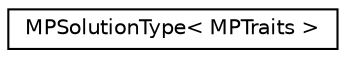 digraph "Graphical Class Hierarchy"
{
 // LATEX_PDF_SIZE
  edge [fontname="Helvetica",fontsize="10",labelfontname="Helvetica",labelfontsize="10"];
  node [fontname="Helvetica",fontsize="10",shape=record];
  rankdir="LR";
  Node0 [label="MPSolutionType\< MPTraits \>",height=0.2,width=0.4,color="black", fillcolor="white", style="filled",URL="$classMPSolutionType.html",tooltip=" "];
}
